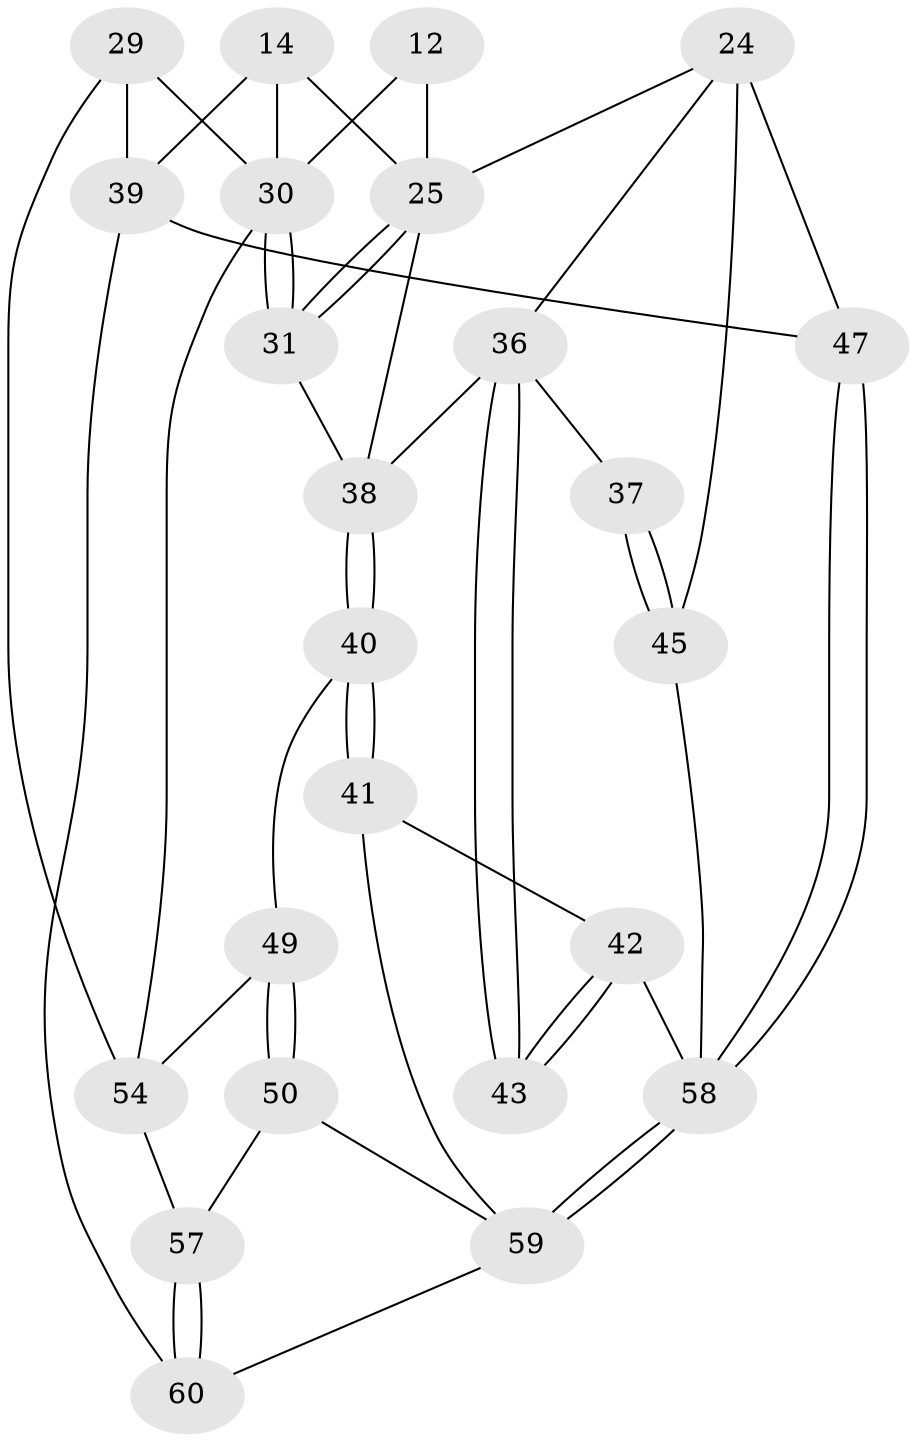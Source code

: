 // original degree distribution, {3: 0.03333333333333333, 4: 0.25, 6: 0.21666666666666667, 5: 0.5}
// Generated by graph-tools (version 1.1) at 2025/06/03/04/25 22:06:32]
// undirected, 24 vertices, 51 edges
graph export_dot {
graph [start="1"]
  node [color=gray90,style=filled];
  12 [pos="+0.7039924028398638+0.21790990821947004",super="+11"];
  14 [pos="+1+0.16108511804573755",super="+9"];
  24 [pos="+0.15482755234850765+0.29227165293943735",super="+16+15+8"];
  25 [pos="+0.6174656320676158+0.2628454734487814",super="+13+20"];
  29 [pos="+0.9382290070643634+0.6108920893464672",super="+28"];
  30 [pos="+0.7848279225130088+0.5489477001736527",super="+27+26+19+18"];
  31 [pos="+0.6507829999817691+0.428309284672346"];
  36 [pos="+0.19160988431160134+0.5631242829227262",super="+23+22"];
  37 [pos="+0.0767657195959871+0.5570486356253211"];
  38 [pos="+0.5913585759033662+0.45121845205801653",super="+21"];
  39 [pos="+1+1",super="+3"];
  40 [pos="+0.4018049967670418+0.6317344399077254"];
  41 [pos="+0.3845203216904474+0.6326096212484451"];
  42 [pos="+0.3488593411241323+0.6129823444661979"];
  43 [pos="+0.3189309575470713+0.5740818413209035"];
  45 [pos="+0+0.6123827337120797",super="+35+34"];
  47 [pos="+0+1",super="+5"];
  49 [pos="+0.5992657833512954+0.822707698045953",super="+44"];
  50 [pos="+0.577448592456331+0.8936776943515026"];
  54 [pos="+0.8508618813767005+0.6343143301306601",super="+32+33"];
  57 [pos="+0.7321626060153209+0.929906225361915",super="+56"];
  58 [pos="+0+1",super="+53+48"];
  59 [pos="+0.48649839372997333+1",super="+52"];
  60 [pos="+0.8653269816772393+1",super="+55"];
  12 -- 30 [weight=3];
  12 -- 25;
  14 -- 39 [weight=2];
  14 -- 30 [weight=2];
  14 -- 25;
  24 -- 36;
  24 -- 45 [weight=2];
  24 -- 47 [weight=2];
  24 -- 25 [weight=2];
  25 -- 31;
  25 -- 31;
  25 -- 38;
  29 -- 30 [weight=2];
  29 -- 39;
  29 -- 54;
  30 -- 31;
  30 -- 31;
  30 -- 54;
  31 -- 38;
  36 -- 37;
  36 -- 43 [weight=2];
  36 -- 43;
  36 -- 38;
  37 -- 45 [weight=2];
  37 -- 45;
  38 -- 40;
  38 -- 40;
  39 -- 47 [weight=2];
  39 -- 60;
  40 -- 41;
  40 -- 41;
  40 -- 49;
  41 -- 42;
  41 -- 59;
  42 -- 43;
  42 -- 43;
  42 -- 58;
  45 -- 58;
  47 -- 58 [weight=2];
  47 -- 58;
  49 -- 50;
  49 -- 50;
  49 -- 54 [weight=2];
  50 -- 57;
  50 -- 59;
  54 -- 57;
  57 -- 60 [weight=2];
  57 -- 60;
  58 -- 59 [weight=2];
  58 -- 59;
  59 -- 60;
}
